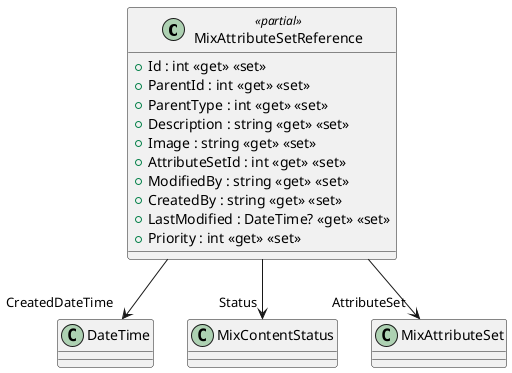 @startuml
class MixAttributeSetReference <<partial>> {
    + Id : int <<get>> <<set>>
    + ParentId : int <<get>> <<set>>
    + ParentType : int <<get>> <<set>>
    + Description : string <<get>> <<set>>
    + Image : string <<get>> <<set>>
    + AttributeSetId : int <<get>> <<set>>
    + ModifiedBy : string <<get>> <<set>>
    + CreatedBy : string <<get>> <<set>>
    + LastModified : DateTime? <<get>> <<set>>
    + Priority : int <<get>> <<set>>
}
MixAttributeSetReference --> "CreatedDateTime" DateTime
MixAttributeSetReference --> "Status" MixContentStatus
MixAttributeSetReference --> "AttributeSet" MixAttributeSet
@enduml
